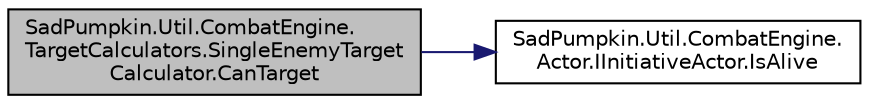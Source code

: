digraph "SadPumpkin.Util.CombatEngine.TargetCalculators.SingleEnemyTargetCalculator.CanTarget"
{
 // LATEX_PDF_SIZE
  edge [fontname="Helvetica",fontsize="10",labelfontname="Helvetica",labelfontsize="10"];
  node [fontname="Helvetica",fontsize="10",shape=record];
  rankdir="LR";
  Node1 [label="SadPumpkin.Util.CombatEngine.\lTargetCalculators.SingleEnemyTarget\lCalculator.CanTarget",height=0.2,width=0.4,color="black", fillcolor="grey75", style="filled", fontcolor="black",tooltip="Determines if the given Actor is targetable or not."];
  Node1 -> Node2 [color="midnightblue",fontsize="10",style="solid",fontname="Helvetica"];
  Node2 [label="SadPumpkin.Util.CombatEngine.\lActor.IInitiativeActor.IsAlive",height=0.2,width=0.4,color="black", fillcolor="white", style="filled",URL="$interface_sad_pumpkin_1_1_util_1_1_combat_engine_1_1_actor_1_1_i_initiative_actor.html#ae3c3049df0dee98152bb0b335d65f645",tooltip="Is this Actor currently an active combatant."];
}
